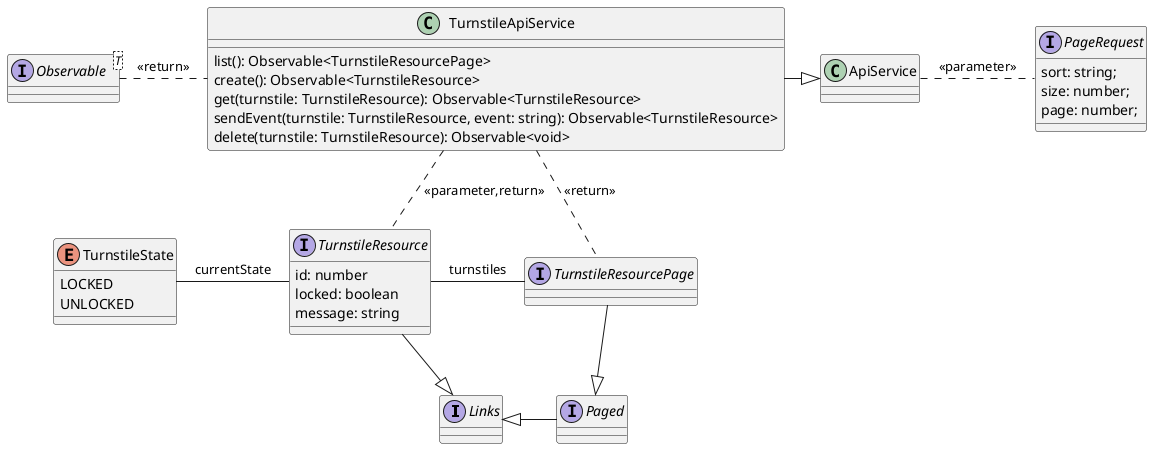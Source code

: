 @startuml

interface Links {
}


interface Paged {
}

Paged -left-|> Links

interface PageRequest {
    sort: string;
    size: number;
    page: number;
}

interface Observable<T>
enum TurnstileState {
    LOCKED
    UNLOCKED
}
interface TurnstileResource {
    id: number
    locked: boolean
    message: string
}

TurnstileResource -left- TurnstileState: currentState

interface TurnstileResourcePage
TurnstileResource --|> Links
TurnstileResourcePage -down-|> Paged

TurnstileResourcePage -left- TurnstileResource: turnstiles

class ApiService {
}
class TurnstileApiService {
    list(): Observable<TurnstileResourcePage>
    create(): Observable<TurnstileResource>
    get(turnstile: TurnstileResource): Observable<TurnstileResource>
    sendEvent(turnstile: TurnstileResource, event: string): Observable<TurnstileResource>
    delete(turnstile: TurnstileResource): Observable<void>
}

ApiService <|-left- TurnstileApiService
TurnstileApiService .left. Observable: <<return>>
TurnstileApiService .. TurnstileResource: <<parameter,return>>
TurnstileApiService .. TurnstileResourcePage: <<return>>
ApiService .right. PageRequest: <<parameter>>

@enduml
